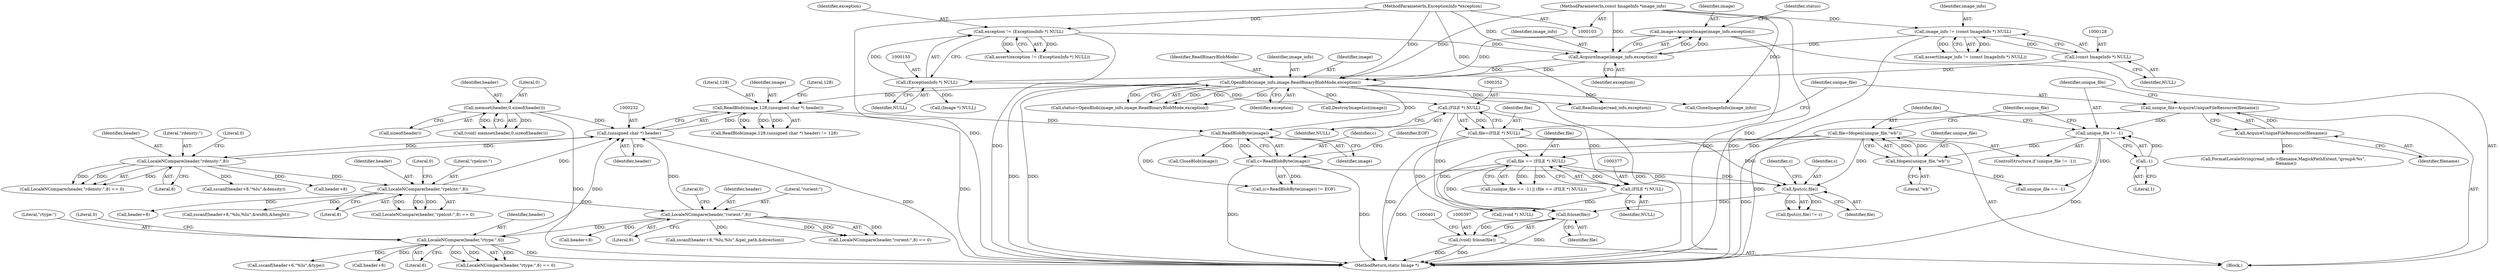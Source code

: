 digraph "0_ImageMagick_6b6bff054d569a77973f2140c0e86366e6168a6c@API" {
"1000398" [label="(Call,fclose(file))"];
"1000374" [label="(Call,file == (FILE *) NULL)"];
"1000363" [label="(Call,file=fdopen(unique_file,\"wb\"))"];
"1000365" [label="(Call,fdopen(unique_file,\"wb\"))"];
"1000359" [label="(Call,unique_file != -1)"];
"1000354" [label="(Call,unique_file=AcquireUniqueFileResource(filename))"];
"1000356" [label="(Call,AcquireUniqueFileResource(filename))"];
"1000361" [label="(Call,-1)"];
"1000349" [label="(Call,file=(FILE *) NULL)"];
"1000351" [label="(Call,(FILE *) NULL)"];
"1000154" [label="(Call,(ExceptionInfo *) NULL)"];
"1000127" [label="(Call,(const ImageInfo *) NULL)"];
"1000376" [label="(Call,(FILE *) NULL)"];
"1000391" [label="(Call,fputc(c,file))"];
"1000384" [label="(Call,c=ReadBlobByte(image))"];
"1000386" [label="(Call,ReadBlobByte(image))"];
"1000170" [label="(Call,OpenBlob(image_info,image,ReadBinaryBlobMode,exception))"];
"1000165" [label="(Call,AcquireImage(image_info,exception))"];
"1000125" [label="(Call,image_info != (const ImageInfo *) NULL)"];
"1000104" [label="(MethodParameterIn,const ImageInfo *image_info)"];
"1000152" [label="(Call,exception != (ExceptionInfo *) NULL)"];
"1000105" [label="(MethodParameterIn,ExceptionInfo *exception)"];
"1000163" [label="(Call,image=AcquireImage(image_info,exception))"];
"1000228" [label="(Call,ReadBlob(image,128,(unsigned char *) header))"];
"1000231" [label="(Call,(unsigned char *) header)"];
"1000332" [label="(Call,LocaleNCompare(header,\"rtype:\",6))"];
"1000283" [label="(Call,LocaleNCompare(header,\"rorient:\",8))"];
"1000263" [label="(Call,LocaleNCompare(header,\"rpelcnt:\",8))"];
"1000245" [label="(Call,LocaleNCompare(header,\"rdensty:\",8))"];
"1000190" [label="(Call,memset(header,0,sizeof(header)))"];
"1000396" [label="(Call,(void) fclose(file))"];
"1000369" [label="(Call,(unique_file == -1) || (file == (FILE *) NULL))"];
"1000362" [label="(Literal,1)"];
"1000227" [label="(Call,ReadBlob(image,128,(unsigned char *) header) != 128)"];
"1000467" [label="(Call,ReadImage(read_info,exception))"];
"1000385" [label="(Identifier,c)"];
"1000193" [label="(Call,sizeof(header))"];
"1000420" [label="(Call,FormatLocaleString(read_info->filename,MagickPathExtent,\"group4:%s\",\n    filename))"];
"1000165" [label="(Call,AcquireImage(image_info,exception))"];
"1000174" [label="(Identifier,exception)"];
"1000340" [label="(Call,sscanf(header+6,\"%lu\",&type))"];
"1000272" [label="(Call,header+8)"];
"1000230" [label="(Literal,128)"];
"1000124" [label="(Call,assert(image_info != (const ImageInfo *) NULL))"];
"1000247" [label="(Literal,\"rdensty:\")"];
"1000341" [label="(Call,header+6)"];
"1000185" [label="(Call,(Image *) NULL)"];
"1000173" [label="(Identifier,ReadBinaryBlobMode)"];
"1000182" [label="(Call,DestroyImageList(image))"];
"1000190" [label="(Call,memset(header,0,sizeof(header)))"];
"1000129" [label="(Identifier,NULL)"];
"1000402" [label="(Call,CloseBlob(image))"];
"1000126" [label="(Identifier,image_info)"];
"1000383" [label="(Call,(c=ReadBlobByte(image)) != EOF)"];
"1000360" [label="(Identifier,unique_file)"];
"1000284" [label="(Identifier,header)"];
"1000394" [label="(Identifier,c)"];
"1000388" [label="(Identifier,EOF)"];
"1000169" [label="(Identifier,status)"];
"1000390" [label="(Call,fputc(c,file) != c)"];
"1000263" [label="(Call,LocaleNCompare(header,\"rpelcnt:\",8))"];
"1000515" [label="(MethodReturn,static Image *)"];
"1000167" [label="(Identifier,exception)"];
"1000125" [label="(Call,image_info != (const ImageInfo *) NULL)"];
"1000285" [label="(Literal,\"rorient:\")"];
"1000104" [label="(MethodParameterIn,const ImageInfo *image_info)"];
"1000245" [label="(Call,LocaleNCompare(header,\"rdensty:\",8))"];
"1000396" [label="(Call,(void) fclose(file))"];
"1000262" [label="(Call,LocaleNCompare(header,\"rpelcnt:\",8) == 0)"];
"1000127" [label="(Call,(const ImageInfo *) NULL)"];
"1000191" [label="(Identifier,header)"];
"1000376" [label="(Call,(FILE *) NULL)"];
"1000365" [label="(Call,fdopen(unique_file,\"wb\"))"];
"1000164" [label="(Identifier,image)"];
"1000282" [label="(Call,LocaleNCompare(header,\"rorient:\",8) == 0)"];
"1000156" [label="(Identifier,NULL)"];
"1000359" [label="(Call,unique_file != -1)"];
"1000375" [label="(Identifier,file)"];
"1000354" [label="(Call,unique_file=AcquireUniqueFileResource(filename))"];
"1000334" [label="(Literal,\"rtype:\")"];
"1000170" [label="(Call,OpenBlob(image_info,image,ReadBinaryBlobMode,exception))"];
"1000192" [label="(Literal,0)"];
"1000364" [label="(Identifier,file)"];
"1000264" [label="(Identifier,header)"];
"1000349" [label="(Call,file=(FILE *) NULL)"];
"1000153" [label="(Identifier,exception)"];
"1000171" [label="(Identifier,image_info)"];
"1000351" [label="(Call,(FILE *) NULL)"];
"1000249" [label="(Literal,0)"];
"1000154" [label="(Call,(ExceptionInfo *) NULL)"];
"1000387" [label="(Identifier,image)"];
"1000151" [label="(Call,assert(exception != (ExceptionInfo *) NULL))"];
"1000366" [label="(Identifier,unique_file)"];
"1000228" [label="(Call,ReadBlob(image,128,(unsigned char *) header))"];
"1000374" [label="(Call,file == (FILE *) NULL)"];
"1000283" [label="(Call,LocaleNCompare(header,\"rorient:\",8))"];
"1000229" [label="(Identifier,image)"];
"1000332" [label="(Call,LocaleNCompare(header,\"rtype:\",6))"];
"1000246" [label="(Identifier,header)"];
"1000391" [label="(Call,fputc(c,file))"];
"1000248" [label="(Literal,8)"];
"1000414" [label="(Call,(void *) NULL)"];
"1000361" [label="(Call,-1)"];
"1000163" [label="(Call,image=AcquireImage(image_info,exception))"];
"1000231" [label="(Call,(unsigned char *) header)"];
"1000152" [label="(Call,exception != (ExceptionInfo *) NULL)"];
"1000336" [label="(Literal,0)"];
"1000353" [label="(Identifier,NULL)"];
"1000398" [label="(Call,fclose(file))"];
"1000370" [label="(Call,unique_file == -1)"];
"1000386" [label="(Call,ReadBlobByte(image))"];
"1000267" [label="(Literal,0)"];
"1000384" [label="(Call,c=ReadBlobByte(image))"];
"1000350" [label="(Identifier,file)"];
"1000233" [label="(Identifier,header)"];
"1000106" [label="(Block,)"];
"1000392" [label="(Identifier,c)"];
"1000271" [label="(Call,sscanf(header+8,\"%lu,%lu\",&width,&height))"];
"1000410" [label="(Call,CloneImageInfo(image_info))"];
"1000266" [label="(Literal,8)"];
"1000166" [label="(Identifier,image_info)"];
"1000292" [label="(Call,header+8)"];
"1000286" [label="(Literal,8)"];
"1000333" [label="(Identifier,header)"];
"1000172" [label="(Identifier,image)"];
"1000355" [label="(Identifier,unique_file)"];
"1000367" [label="(Literal,\"wb\")"];
"1000393" [label="(Identifier,file)"];
"1000358" [label="(ControlStructure,if (unique_file != -1))"];
"1000356" [label="(Call,AcquireUniqueFileResource(filename))"];
"1000357" [label="(Identifier,filename)"];
"1000399" [label="(Identifier,file)"];
"1000188" [label="(Call,(void) memset(header,0,sizeof(header)))"];
"1000234" [label="(Literal,128)"];
"1000287" [label="(Literal,0)"];
"1000371" [label="(Identifier,unique_file)"];
"1000291" [label="(Call,sscanf(header+8,\"%lu,%lu\",&pel_path,&direction))"];
"1000331" [label="(Call,LocaleNCompare(header,\"rtype:\",6) == 0)"];
"1000244" [label="(Call,LocaleNCompare(header,\"rdensty:\",8) == 0)"];
"1000253" [label="(Call,sscanf(header+8,\"%lu\",&density))"];
"1000363" [label="(Call,file=fdopen(unique_file,\"wb\"))"];
"1000168" [label="(Call,status=OpenBlob(image_info,image,ReadBinaryBlobMode,exception))"];
"1000378" [label="(Identifier,NULL)"];
"1000105" [label="(MethodParameterIn,ExceptionInfo *exception)"];
"1000265" [label="(Literal,\"rpelcnt:\")"];
"1000254" [label="(Call,header+8)"];
"1000335" [label="(Literal,6)"];
"1000398" -> "1000396"  [label="AST: "];
"1000398" -> "1000399"  [label="CFG: "];
"1000399" -> "1000398"  [label="AST: "];
"1000396" -> "1000398"  [label="CFG: "];
"1000398" -> "1000515"  [label="DDG: "];
"1000398" -> "1000396"  [label="DDG: "];
"1000374" -> "1000398"  [label="DDG: "];
"1000363" -> "1000398"  [label="DDG: "];
"1000391" -> "1000398"  [label="DDG: "];
"1000349" -> "1000398"  [label="DDG: "];
"1000374" -> "1000369"  [label="AST: "];
"1000374" -> "1000376"  [label="CFG: "];
"1000375" -> "1000374"  [label="AST: "];
"1000376" -> "1000374"  [label="AST: "];
"1000369" -> "1000374"  [label="CFG: "];
"1000374" -> "1000515"  [label="DDG: "];
"1000374" -> "1000369"  [label="DDG: "];
"1000374" -> "1000369"  [label="DDG: "];
"1000363" -> "1000374"  [label="DDG: "];
"1000349" -> "1000374"  [label="DDG: "];
"1000376" -> "1000374"  [label="DDG: "];
"1000374" -> "1000391"  [label="DDG: "];
"1000363" -> "1000358"  [label="AST: "];
"1000363" -> "1000365"  [label="CFG: "];
"1000364" -> "1000363"  [label="AST: "];
"1000365" -> "1000363"  [label="AST: "];
"1000371" -> "1000363"  [label="CFG: "];
"1000363" -> "1000515"  [label="DDG: "];
"1000365" -> "1000363"  [label="DDG: "];
"1000365" -> "1000363"  [label="DDG: "];
"1000363" -> "1000391"  [label="DDG: "];
"1000365" -> "1000367"  [label="CFG: "];
"1000366" -> "1000365"  [label="AST: "];
"1000367" -> "1000365"  [label="AST: "];
"1000359" -> "1000365"  [label="DDG: "];
"1000365" -> "1000370"  [label="DDG: "];
"1000359" -> "1000358"  [label="AST: "];
"1000359" -> "1000361"  [label="CFG: "];
"1000360" -> "1000359"  [label="AST: "];
"1000361" -> "1000359"  [label="AST: "];
"1000364" -> "1000359"  [label="CFG: "];
"1000371" -> "1000359"  [label="CFG: "];
"1000359" -> "1000515"  [label="DDG: "];
"1000354" -> "1000359"  [label="DDG: "];
"1000361" -> "1000359"  [label="DDG: "];
"1000359" -> "1000370"  [label="DDG: "];
"1000354" -> "1000106"  [label="AST: "];
"1000354" -> "1000356"  [label="CFG: "];
"1000355" -> "1000354"  [label="AST: "];
"1000356" -> "1000354"  [label="AST: "];
"1000360" -> "1000354"  [label="CFG: "];
"1000354" -> "1000515"  [label="DDG: "];
"1000356" -> "1000354"  [label="DDG: "];
"1000356" -> "1000357"  [label="CFG: "];
"1000357" -> "1000356"  [label="AST: "];
"1000356" -> "1000420"  [label="DDG: "];
"1000361" -> "1000362"  [label="CFG: "];
"1000362" -> "1000361"  [label="AST: "];
"1000349" -> "1000106"  [label="AST: "];
"1000349" -> "1000351"  [label="CFG: "];
"1000350" -> "1000349"  [label="AST: "];
"1000351" -> "1000349"  [label="AST: "];
"1000355" -> "1000349"  [label="CFG: "];
"1000349" -> "1000515"  [label="DDG: "];
"1000351" -> "1000349"  [label="DDG: "];
"1000349" -> "1000391"  [label="DDG: "];
"1000351" -> "1000353"  [label="CFG: "];
"1000352" -> "1000351"  [label="AST: "];
"1000353" -> "1000351"  [label="AST: "];
"1000154" -> "1000351"  [label="DDG: "];
"1000351" -> "1000376"  [label="DDG: "];
"1000351" -> "1000414"  [label="DDG: "];
"1000154" -> "1000152"  [label="AST: "];
"1000154" -> "1000156"  [label="CFG: "];
"1000155" -> "1000154"  [label="AST: "];
"1000156" -> "1000154"  [label="AST: "];
"1000152" -> "1000154"  [label="CFG: "];
"1000154" -> "1000152"  [label="DDG: "];
"1000127" -> "1000154"  [label="DDG: "];
"1000154" -> "1000185"  [label="DDG: "];
"1000127" -> "1000125"  [label="AST: "];
"1000127" -> "1000129"  [label="CFG: "];
"1000128" -> "1000127"  [label="AST: "];
"1000129" -> "1000127"  [label="AST: "];
"1000125" -> "1000127"  [label="CFG: "];
"1000127" -> "1000125"  [label="DDG: "];
"1000376" -> "1000378"  [label="CFG: "];
"1000377" -> "1000376"  [label="AST: "];
"1000378" -> "1000376"  [label="AST: "];
"1000376" -> "1000414"  [label="DDG: "];
"1000391" -> "1000390"  [label="AST: "];
"1000391" -> "1000393"  [label="CFG: "];
"1000392" -> "1000391"  [label="AST: "];
"1000393" -> "1000391"  [label="AST: "];
"1000394" -> "1000391"  [label="CFG: "];
"1000391" -> "1000390"  [label="DDG: "];
"1000391" -> "1000390"  [label="DDG: "];
"1000384" -> "1000391"  [label="DDG: "];
"1000384" -> "1000383"  [label="AST: "];
"1000384" -> "1000386"  [label="CFG: "];
"1000385" -> "1000384"  [label="AST: "];
"1000386" -> "1000384"  [label="AST: "];
"1000388" -> "1000384"  [label="CFG: "];
"1000384" -> "1000515"  [label="DDG: "];
"1000384" -> "1000515"  [label="DDG: "];
"1000384" -> "1000383"  [label="DDG: "];
"1000386" -> "1000384"  [label="DDG: "];
"1000386" -> "1000387"  [label="CFG: "];
"1000387" -> "1000386"  [label="AST: "];
"1000386" -> "1000383"  [label="DDG: "];
"1000170" -> "1000386"  [label="DDG: "];
"1000228" -> "1000386"  [label="DDG: "];
"1000386" -> "1000402"  [label="DDG: "];
"1000170" -> "1000168"  [label="AST: "];
"1000170" -> "1000174"  [label="CFG: "];
"1000171" -> "1000170"  [label="AST: "];
"1000172" -> "1000170"  [label="AST: "];
"1000173" -> "1000170"  [label="AST: "];
"1000174" -> "1000170"  [label="AST: "];
"1000168" -> "1000170"  [label="CFG: "];
"1000170" -> "1000515"  [label="DDG: "];
"1000170" -> "1000515"  [label="DDG: "];
"1000170" -> "1000515"  [label="DDG: "];
"1000170" -> "1000168"  [label="DDG: "];
"1000170" -> "1000168"  [label="DDG: "];
"1000170" -> "1000168"  [label="DDG: "];
"1000170" -> "1000168"  [label="DDG: "];
"1000165" -> "1000170"  [label="DDG: "];
"1000165" -> "1000170"  [label="DDG: "];
"1000104" -> "1000170"  [label="DDG: "];
"1000163" -> "1000170"  [label="DDG: "];
"1000105" -> "1000170"  [label="DDG: "];
"1000170" -> "1000182"  [label="DDG: "];
"1000170" -> "1000228"  [label="DDG: "];
"1000170" -> "1000410"  [label="DDG: "];
"1000170" -> "1000467"  [label="DDG: "];
"1000165" -> "1000163"  [label="AST: "];
"1000165" -> "1000167"  [label="CFG: "];
"1000166" -> "1000165"  [label="AST: "];
"1000167" -> "1000165"  [label="AST: "];
"1000163" -> "1000165"  [label="CFG: "];
"1000165" -> "1000163"  [label="DDG: "];
"1000165" -> "1000163"  [label="DDG: "];
"1000125" -> "1000165"  [label="DDG: "];
"1000104" -> "1000165"  [label="DDG: "];
"1000152" -> "1000165"  [label="DDG: "];
"1000105" -> "1000165"  [label="DDG: "];
"1000125" -> "1000124"  [label="AST: "];
"1000126" -> "1000125"  [label="AST: "];
"1000124" -> "1000125"  [label="CFG: "];
"1000125" -> "1000515"  [label="DDG: "];
"1000125" -> "1000124"  [label="DDG: "];
"1000125" -> "1000124"  [label="DDG: "];
"1000104" -> "1000125"  [label="DDG: "];
"1000104" -> "1000103"  [label="AST: "];
"1000104" -> "1000515"  [label="DDG: "];
"1000104" -> "1000410"  [label="DDG: "];
"1000152" -> "1000151"  [label="AST: "];
"1000153" -> "1000152"  [label="AST: "];
"1000151" -> "1000152"  [label="CFG: "];
"1000152" -> "1000515"  [label="DDG: "];
"1000152" -> "1000151"  [label="DDG: "];
"1000152" -> "1000151"  [label="DDG: "];
"1000105" -> "1000152"  [label="DDG: "];
"1000105" -> "1000103"  [label="AST: "];
"1000105" -> "1000515"  [label="DDG: "];
"1000105" -> "1000467"  [label="DDG: "];
"1000163" -> "1000106"  [label="AST: "];
"1000164" -> "1000163"  [label="AST: "];
"1000169" -> "1000163"  [label="CFG: "];
"1000163" -> "1000515"  [label="DDG: "];
"1000228" -> "1000227"  [label="AST: "];
"1000228" -> "1000231"  [label="CFG: "];
"1000229" -> "1000228"  [label="AST: "];
"1000230" -> "1000228"  [label="AST: "];
"1000231" -> "1000228"  [label="AST: "];
"1000234" -> "1000228"  [label="CFG: "];
"1000228" -> "1000515"  [label="DDG: "];
"1000228" -> "1000227"  [label="DDG: "];
"1000228" -> "1000227"  [label="DDG: "];
"1000228" -> "1000227"  [label="DDG: "];
"1000231" -> "1000228"  [label="DDG: "];
"1000231" -> "1000233"  [label="CFG: "];
"1000232" -> "1000231"  [label="AST: "];
"1000233" -> "1000231"  [label="AST: "];
"1000231" -> "1000515"  [label="DDG: "];
"1000332" -> "1000231"  [label="DDG: "];
"1000190" -> "1000231"  [label="DDG: "];
"1000283" -> "1000231"  [label="DDG: "];
"1000245" -> "1000231"  [label="DDG: "];
"1000263" -> "1000231"  [label="DDG: "];
"1000231" -> "1000245"  [label="DDG: "];
"1000332" -> "1000331"  [label="AST: "];
"1000332" -> "1000335"  [label="CFG: "];
"1000333" -> "1000332"  [label="AST: "];
"1000334" -> "1000332"  [label="AST: "];
"1000335" -> "1000332"  [label="AST: "];
"1000336" -> "1000332"  [label="CFG: "];
"1000332" -> "1000515"  [label="DDG: "];
"1000332" -> "1000331"  [label="DDG: "];
"1000332" -> "1000331"  [label="DDG: "];
"1000332" -> "1000331"  [label="DDG: "];
"1000283" -> "1000332"  [label="DDG: "];
"1000332" -> "1000340"  [label="DDG: "];
"1000332" -> "1000341"  [label="DDG: "];
"1000283" -> "1000282"  [label="AST: "];
"1000283" -> "1000286"  [label="CFG: "];
"1000284" -> "1000283"  [label="AST: "];
"1000285" -> "1000283"  [label="AST: "];
"1000286" -> "1000283"  [label="AST: "];
"1000287" -> "1000283"  [label="CFG: "];
"1000283" -> "1000282"  [label="DDG: "];
"1000283" -> "1000282"  [label="DDG: "];
"1000283" -> "1000282"  [label="DDG: "];
"1000263" -> "1000283"  [label="DDG: "];
"1000283" -> "1000291"  [label="DDG: "];
"1000283" -> "1000292"  [label="DDG: "];
"1000263" -> "1000262"  [label="AST: "];
"1000263" -> "1000266"  [label="CFG: "];
"1000264" -> "1000263"  [label="AST: "];
"1000265" -> "1000263"  [label="AST: "];
"1000266" -> "1000263"  [label="AST: "];
"1000267" -> "1000263"  [label="CFG: "];
"1000263" -> "1000262"  [label="DDG: "];
"1000263" -> "1000262"  [label="DDG: "];
"1000263" -> "1000262"  [label="DDG: "];
"1000245" -> "1000263"  [label="DDG: "];
"1000263" -> "1000271"  [label="DDG: "];
"1000263" -> "1000272"  [label="DDG: "];
"1000245" -> "1000244"  [label="AST: "];
"1000245" -> "1000248"  [label="CFG: "];
"1000246" -> "1000245"  [label="AST: "];
"1000247" -> "1000245"  [label="AST: "];
"1000248" -> "1000245"  [label="AST: "];
"1000249" -> "1000245"  [label="CFG: "];
"1000245" -> "1000244"  [label="DDG: "];
"1000245" -> "1000244"  [label="DDG: "];
"1000245" -> "1000244"  [label="DDG: "];
"1000245" -> "1000253"  [label="DDG: "];
"1000245" -> "1000254"  [label="DDG: "];
"1000190" -> "1000188"  [label="AST: "];
"1000190" -> "1000193"  [label="CFG: "];
"1000191" -> "1000190"  [label="AST: "];
"1000192" -> "1000190"  [label="AST: "];
"1000193" -> "1000190"  [label="AST: "];
"1000188" -> "1000190"  [label="CFG: "];
"1000190" -> "1000515"  [label="DDG: "];
"1000190" -> "1000188"  [label="DDG: "];
"1000190" -> "1000188"  [label="DDG: "];
"1000396" -> "1000106"  [label="AST: "];
"1000397" -> "1000396"  [label="AST: "];
"1000401" -> "1000396"  [label="CFG: "];
"1000396" -> "1000515"  [label="DDG: "];
"1000396" -> "1000515"  [label="DDG: "];
}
